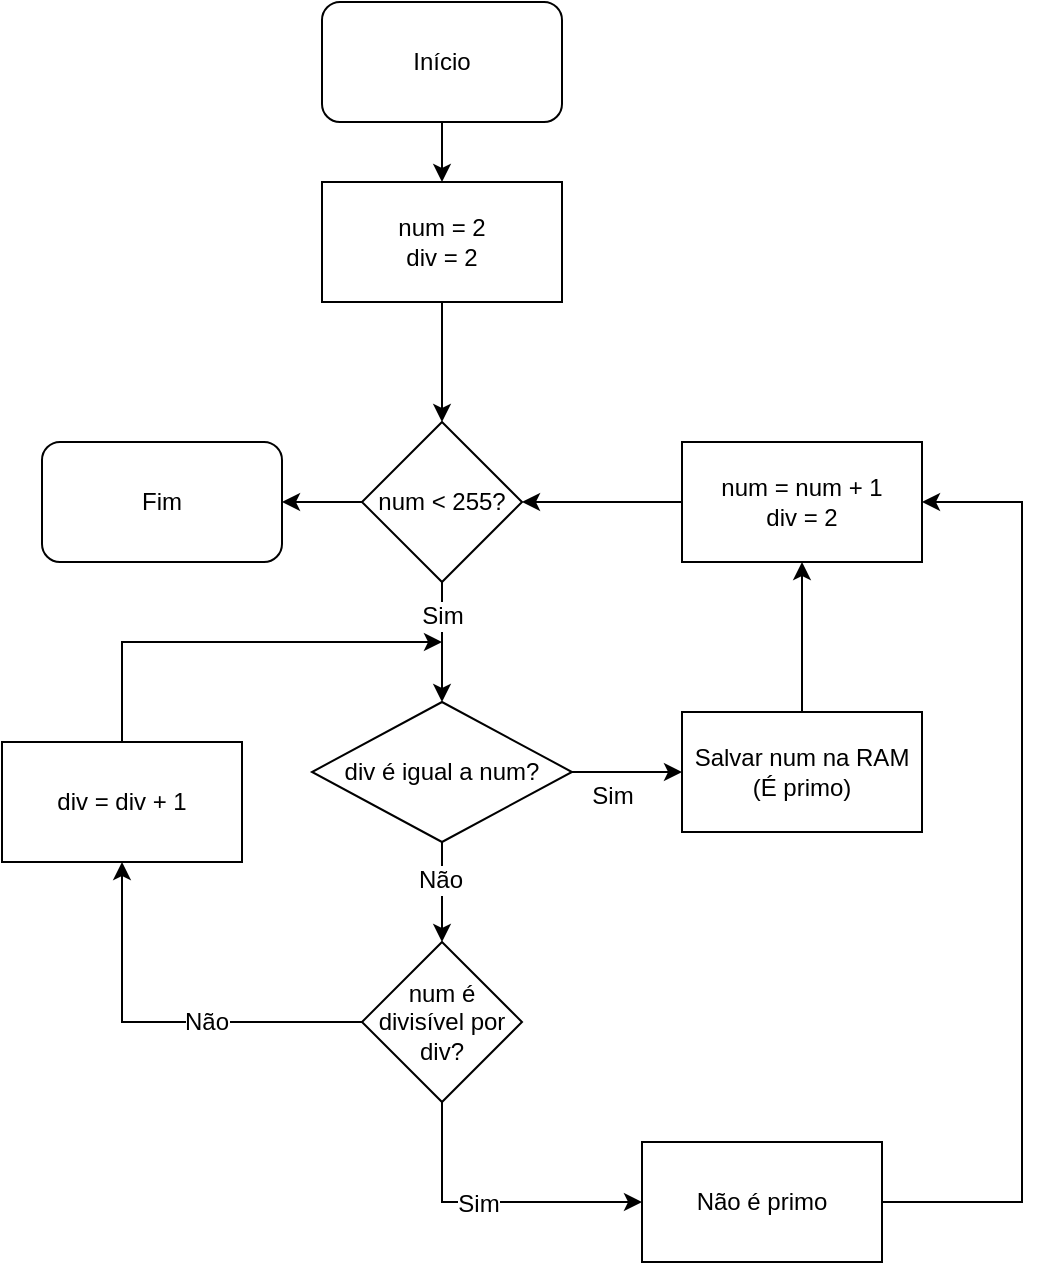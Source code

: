 <mxfile version="12.9.6" type="device"><diagram id="SBqkvEkh4XPLzDl2wwVl" name="Page-1"><mxGraphModel dx="1422" dy="794" grid="1" gridSize="10" guides="1" tooltips="1" connect="1" arrows="1" fold="1" page="1" pageScale="1" pageWidth="827" pageHeight="1169" math="0" shadow="0"><root><mxCell id="0"/><mxCell id="1" parent="0"/><mxCell id="pOIe03qu2XDIzxxCEICK-4" style="edgeStyle=orthogonalEdgeStyle;rounded=0;orthogonalLoop=1;jettySize=auto;html=1;entryX=0.5;entryY=0;entryDx=0;entryDy=0;" edge="1" parent="1" source="pOIe03qu2XDIzxxCEICK-1" target="pOIe03qu2XDIzxxCEICK-3"><mxGeometry relative="1" as="geometry"/></mxCell><mxCell id="pOIe03qu2XDIzxxCEICK-1" value="Início" style="rounded=1;whiteSpace=wrap;html=1;" vertex="1" parent="1"><mxGeometry x="320" y="80" width="120" height="60" as="geometry"/></mxCell><mxCell id="pOIe03qu2XDIzxxCEICK-2" value="Fim" style="rounded=1;whiteSpace=wrap;html=1;" vertex="1" parent="1"><mxGeometry x="180" y="300" width="120" height="60" as="geometry"/></mxCell><mxCell id="pOIe03qu2XDIzxxCEICK-50" value="" style="edgeStyle=orthogonalEdgeStyle;rounded=0;orthogonalLoop=1;jettySize=auto;html=1;" edge="1" parent="1" source="pOIe03qu2XDIzxxCEICK-3" target="pOIe03qu2XDIzxxCEICK-48"><mxGeometry relative="1" as="geometry"/></mxCell><mxCell id="pOIe03qu2XDIzxxCEICK-3" value="num = 2&lt;br&gt;div = 2" style="rounded=0;whiteSpace=wrap;html=1;" vertex="1" parent="1"><mxGeometry x="320" y="170" width="120" height="60" as="geometry"/></mxCell><mxCell id="pOIe03qu2XDIzxxCEICK-22" value="" style="edgeStyle=orthogonalEdgeStyle;rounded=0;orthogonalLoop=1;jettySize=auto;html=1;" edge="1" parent="1" source="pOIe03qu2XDIzxxCEICK-6" target="pOIe03qu2XDIzxxCEICK-10"><mxGeometry relative="1" as="geometry"/></mxCell><mxCell id="pOIe03qu2XDIzxxCEICK-23" value="Não" style="text;html=1;align=center;verticalAlign=middle;resizable=0;points=[];labelBackgroundColor=#ffffff;" vertex="1" connectable="0" parent="pOIe03qu2XDIzxxCEICK-22"><mxGeometry x="-0.218" relative="1" as="geometry"><mxPoint as="offset"/></mxGeometry></mxCell><mxCell id="pOIe03qu2XDIzxxCEICK-39" style="edgeStyle=orthogonalEdgeStyle;rounded=0;orthogonalLoop=1;jettySize=auto;html=1;entryX=0;entryY=0.5;entryDx=0;entryDy=0;exitX=0.5;exitY=1;exitDx=0;exitDy=0;" edge="1" parent="1" source="pOIe03qu2XDIzxxCEICK-6" target="pOIe03qu2XDIzxxCEICK-45"><mxGeometry relative="1" as="geometry"><mxPoint x="380" y="690" as="targetPoint"/><Array as="points"><mxPoint x="380" y="680"/></Array></mxGeometry></mxCell><mxCell id="pOIe03qu2XDIzxxCEICK-41" value="Sim" style="text;html=1;align=center;verticalAlign=middle;resizable=0;points=[];labelBackgroundColor=#ffffff;" vertex="1" connectable="0" parent="pOIe03qu2XDIzxxCEICK-39"><mxGeometry x="-0.098" y="-1" relative="1" as="geometry"><mxPoint as="offset"/></mxGeometry></mxCell><mxCell id="pOIe03qu2XDIzxxCEICK-6" value="num é divisível por div?" style="rhombus;whiteSpace=wrap;html=1;" vertex="1" parent="1"><mxGeometry x="340" y="550" width="80" height="80" as="geometry"/></mxCell><mxCell id="pOIe03qu2XDIzxxCEICK-16" style="edgeStyle=orthogonalEdgeStyle;rounded=0;orthogonalLoop=1;jettySize=auto;html=1;entryX=0.5;entryY=0;entryDx=0;entryDy=0;" edge="1" parent="1" source="pOIe03qu2XDIzxxCEICK-8" target="pOIe03qu2XDIzxxCEICK-6"><mxGeometry relative="1" as="geometry"><Array as="points"><mxPoint x="380" y="510"/><mxPoint x="380" y="510"/></Array></mxGeometry></mxCell><mxCell id="pOIe03qu2XDIzxxCEICK-27" value="Não" style="text;html=1;align=center;verticalAlign=middle;resizable=0;points=[];labelBackgroundColor=#ffffff;" vertex="1" connectable="0" parent="pOIe03qu2XDIzxxCEICK-16"><mxGeometry x="-0.263" y="-1" relative="1" as="geometry"><mxPoint as="offset"/></mxGeometry></mxCell><mxCell id="pOIe03qu2XDIzxxCEICK-19" style="edgeStyle=orthogonalEdgeStyle;rounded=0;orthogonalLoop=1;jettySize=auto;html=1;" edge="1" parent="1" source="pOIe03qu2XDIzxxCEICK-8" target="pOIe03qu2XDIzxxCEICK-43"><mxGeometry relative="1" as="geometry"><mxPoint x="477" y="630" as="targetPoint"/></mxGeometry></mxCell><mxCell id="pOIe03qu2XDIzxxCEICK-20" value="Sim" style="text;html=1;align=center;verticalAlign=middle;resizable=0;points=[];labelBackgroundColor=#ffffff;" vertex="1" connectable="0" parent="pOIe03qu2XDIzxxCEICK-19"><mxGeometry x="-0.297" y="1" relative="1" as="geometry"><mxPoint y="12.5" as="offset"/></mxGeometry></mxCell><mxCell id="pOIe03qu2XDIzxxCEICK-8" value="div é igual a num?" style="rhombus;whiteSpace=wrap;html=1;" vertex="1" parent="1"><mxGeometry x="315" y="430" width="130" height="70" as="geometry"/></mxCell><mxCell id="pOIe03qu2XDIzxxCEICK-52" style="edgeStyle=orthogonalEdgeStyle;rounded=0;orthogonalLoop=1;jettySize=auto;html=1;entryX=1;entryY=0.5;entryDx=0;entryDy=0;" edge="1" parent="1" source="pOIe03qu2XDIzxxCEICK-9" target="pOIe03qu2XDIzxxCEICK-48"><mxGeometry relative="1" as="geometry"/></mxCell><mxCell id="pOIe03qu2XDIzxxCEICK-9" value="num = num + 1&lt;br&gt;div = 2" style="rounded=0;whiteSpace=wrap;html=1;" vertex="1" parent="1"><mxGeometry x="500" y="300" width="120" height="60" as="geometry"/></mxCell><mxCell id="pOIe03qu2XDIzxxCEICK-60" style="edgeStyle=orthogonalEdgeStyle;rounded=0;orthogonalLoop=1;jettySize=auto;html=1;" edge="1" parent="1" source="pOIe03qu2XDIzxxCEICK-10"><mxGeometry relative="1" as="geometry"><mxPoint x="380" y="400" as="targetPoint"/><Array as="points"><mxPoint x="220" y="400"/></Array></mxGeometry></mxCell><mxCell id="pOIe03qu2XDIzxxCEICK-10" value="div = div + 1" style="rounded=0;whiteSpace=wrap;html=1;" vertex="1" parent="1"><mxGeometry x="160" y="450" width="120" height="60" as="geometry"/></mxCell><mxCell id="pOIe03qu2XDIzxxCEICK-57" style="edgeStyle=orthogonalEdgeStyle;rounded=0;orthogonalLoop=1;jettySize=auto;html=1;entryX=0.5;entryY=1;entryDx=0;entryDy=0;" edge="1" parent="1" source="pOIe03qu2XDIzxxCEICK-43" target="pOIe03qu2XDIzxxCEICK-9"><mxGeometry relative="1" as="geometry"/></mxCell><mxCell id="pOIe03qu2XDIzxxCEICK-43" value="Salvar num na RAM (É primo)" style="rounded=0;whiteSpace=wrap;html=1;" vertex="1" parent="1"><mxGeometry x="500" y="435" width="120" height="60" as="geometry"/></mxCell><mxCell id="pOIe03qu2XDIzxxCEICK-55" style="edgeStyle=orthogonalEdgeStyle;rounded=0;orthogonalLoop=1;jettySize=auto;html=1;entryX=1;entryY=0.5;entryDx=0;entryDy=0;" edge="1" parent="1" source="pOIe03qu2XDIzxxCEICK-45" target="pOIe03qu2XDIzxxCEICK-9"><mxGeometry relative="1" as="geometry"><Array as="points"><mxPoint x="670" y="680"/><mxPoint x="670" y="330"/></Array></mxGeometry></mxCell><mxCell id="pOIe03qu2XDIzxxCEICK-45" value="Não é primo" style="rounded=0;whiteSpace=wrap;html=1;" vertex="1" parent="1"><mxGeometry x="480" y="650" width="120" height="60" as="geometry"/></mxCell><mxCell id="pOIe03qu2XDIzxxCEICK-53" style="edgeStyle=orthogonalEdgeStyle;rounded=0;orthogonalLoop=1;jettySize=auto;html=1;entryX=0.5;entryY=0;entryDx=0;entryDy=0;" edge="1" parent="1" source="pOIe03qu2XDIzxxCEICK-48" target="pOIe03qu2XDIzxxCEICK-8"><mxGeometry relative="1" as="geometry"/></mxCell><mxCell id="pOIe03qu2XDIzxxCEICK-54" value="Sim" style="text;html=1;align=center;verticalAlign=middle;resizable=0;points=[];labelBackgroundColor=#ffffff;" vertex="1" connectable="0" parent="pOIe03qu2XDIzxxCEICK-53"><mxGeometry x="-0.308" relative="1" as="geometry"><mxPoint y="-3.79" as="offset"/></mxGeometry></mxCell><mxCell id="pOIe03qu2XDIzxxCEICK-61" value="" style="edgeStyle=orthogonalEdgeStyle;rounded=0;orthogonalLoop=1;jettySize=auto;html=1;" edge="1" parent="1" source="pOIe03qu2XDIzxxCEICK-48" target="pOIe03qu2XDIzxxCEICK-2"><mxGeometry relative="1" as="geometry"/></mxCell><mxCell id="pOIe03qu2XDIzxxCEICK-48" value="num &amp;lt; 255?" style="rhombus;whiteSpace=wrap;html=1;" vertex="1" parent="1"><mxGeometry x="340" y="290" width="80" height="80" as="geometry"/></mxCell></root></mxGraphModel></diagram></mxfile>